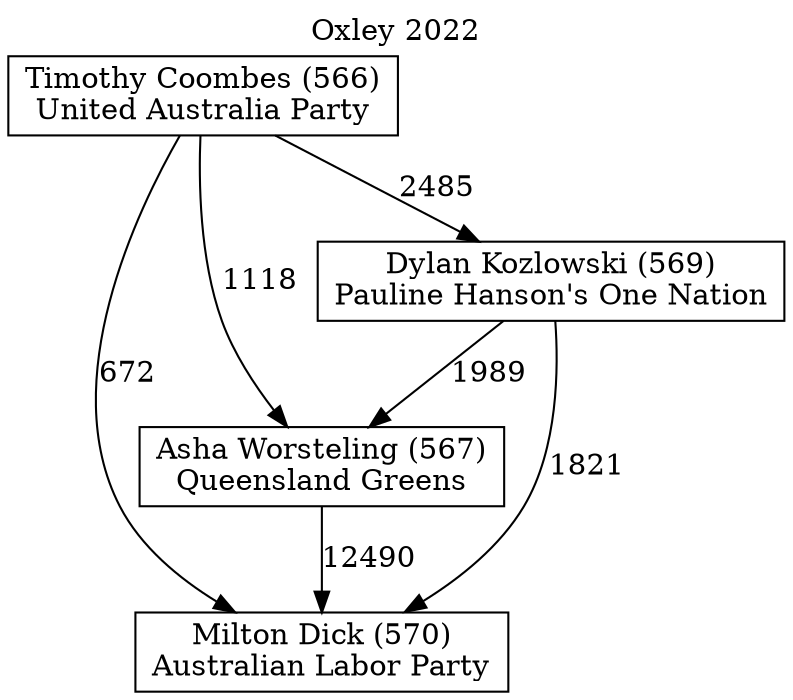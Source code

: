 // House preference flow
digraph "Milton Dick (570)_Oxley_2022" {
	graph [label="Oxley 2022" labelloc=t mclimit=10]
	node [shape=box]
	"Asha Worsteling (567)" [label="Asha Worsteling (567)
Queensland Greens"]
	"Timothy Coombes (566)" [label="Timothy Coombes (566)
United Australia Party"]
	"Milton Dick (570)" [label="Milton Dick (570)
Australian Labor Party"]
	"Dylan Kozlowski (569)" [label="Dylan Kozlowski (569)
Pauline Hanson's One Nation"]
	"Dylan Kozlowski (569)" -> "Milton Dick (570)" [label=1821]
	"Dylan Kozlowski (569)" -> "Asha Worsteling (567)" [label=1989]
	"Timothy Coombes (566)" -> "Asha Worsteling (567)" [label=1118]
	"Timothy Coombes (566)" -> "Dylan Kozlowski (569)" [label=2485]
	"Timothy Coombes (566)" -> "Milton Dick (570)" [label=672]
	"Asha Worsteling (567)" -> "Milton Dick (570)" [label=12490]
}
